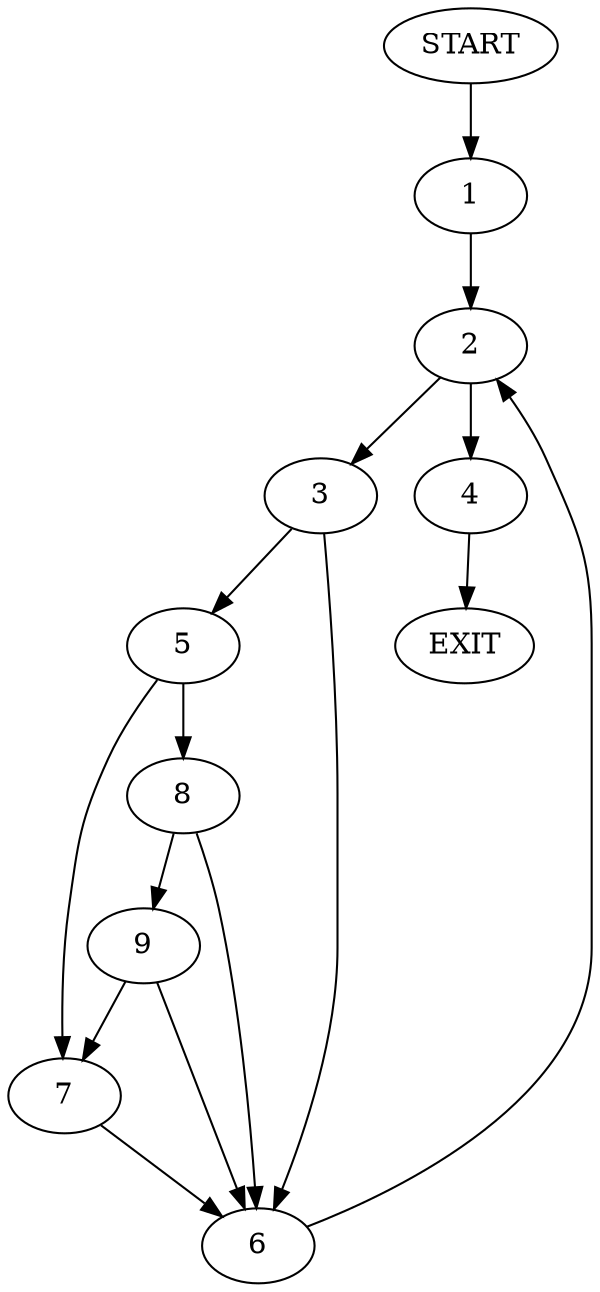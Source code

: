 digraph {
0 [label="START"]
10 [label="EXIT"]
0 -> 1
1 -> 2
2 -> 3
2 -> 4
3 -> 5
3 -> 6
4 -> 10
5 -> 7
5 -> 8
6 -> 2
8 -> 9
8 -> 6
7 -> 6
9 -> 7
9 -> 6
}
